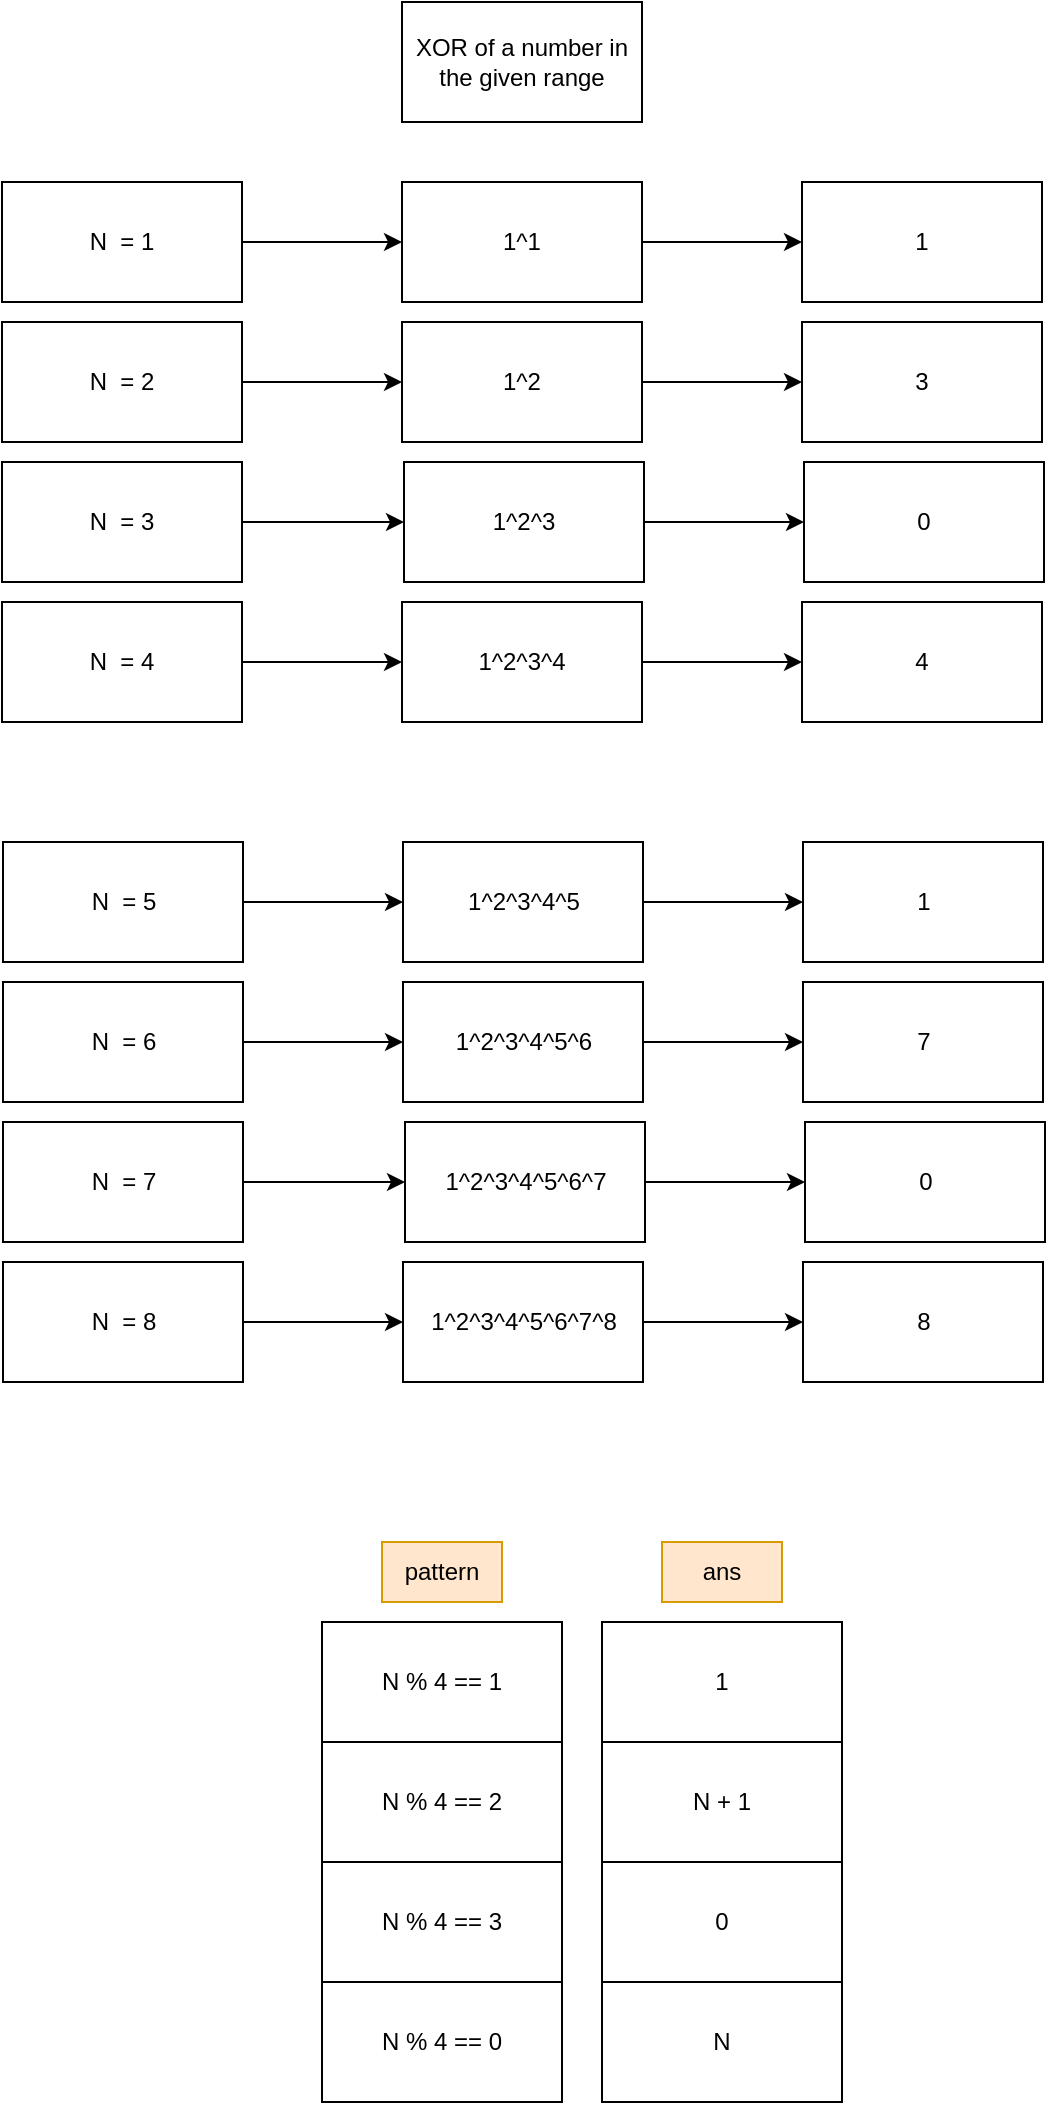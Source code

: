 <mxfile>
    <diagram id="XS59YdTxbsx3fTci_n91" name="Page-1">
        <mxGraphModel grid="1" page="1" gridSize="10" guides="1" tooltips="1" connect="1" arrows="1" fold="1" pageScale="1" pageWidth="827" pageHeight="1169" math="0" shadow="0">
            <root>
                <mxCell id="0"/>
                <mxCell id="1" parent="0"/>
                <mxCell id="2" value="XOR of a number in the given range" style="whiteSpace=wrap;html=1;" vertex="1" parent="1">
                    <mxGeometry x="300" y="20" width="120" height="60" as="geometry"/>
                </mxCell>
                <mxCell id="5" value="" style="edgeStyle=none;html=1;" edge="1" parent="1" source="3" target="4">
                    <mxGeometry relative="1" as="geometry"/>
                </mxCell>
                <mxCell id="3" value="N&amp;nbsp; = 1" style="whiteSpace=wrap;html=1;" vertex="1" parent="1">
                    <mxGeometry x="100" y="110" width="120" height="60" as="geometry"/>
                </mxCell>
                <mxCell id="28" value="" style="edgeStyle=none;html=1;" edge="1" parent="1" source="4" target="27">
                    <mxGeometry relative="1" as="geometry"/>
                </mxCell>
                <mxCell id="4" value="1^1" style="whiteSpace=wrap;html=1;" vertex="1" parent="1">
                    <mxGeometry x="300" y="110" width="120" height="60" as="geometry"/>
                </mxCell>
                <mxCell id="6" value="" style="edgeStyle=none;html=1;" edge="1" source="7" target="8" parent="1">
                    <mxGeometry relative="1" as="geometry"/>
                </mxCell>
                <mxCell id="7" value="N&amp;nbsp; = 2" style="whiteSpace=wrap;html=1;" vertex="1" parent="1">
                    <mxGeometry x="100" y="180" width="120" height="60" as="geometry"/>
                </mxCell>
                <mxCell id="30" value="" style="edgeStyle=none;html=1;" edge="1" parent="1" source="8" target="29">
                    <mxGeometry relative="1" as="geometry"/>
                </mxCell>
                <mxCell id="8" value="1^2" style="whiteSpace=wrap;html=1;" vertex="1" parent="1">
                    <mxGeometry x="300" y="180" width="120" height="60" as="geometry"/>
                </mxCell>
                <mxCell id="9" value="" style="edgeStyle=none;html=1;" edge="1" source="10" target="11" parent="1">
                    <mxGeometry relative="1" as="geometry"/>
                </mxCell>
                <mxCell id="10" value="N&amp;nbsp; = 3" style="whiteSpace=wrap;html=1;" vertex="1" parent="1">
                    <mxGeometry x="100" y="250" width="120" height="60" as="geometry"/>
                </mxCell>
                <mxCell id="32" value="" style="edgeStyle=none;html=1;" edge="1" parent="1" source="11" target="31">
                    <mxGeometry relative="1" as="geometry"/>
                </mxCell>
                <mxCell id="11" value="&lt;span style=&quot;color: rgb(0, 0, 0);&quot;&gt;1^2^3&lt;/span&gt;" style="whiteSpace=wrap;html=1;" vertex="1" parent="1">
                    <mxGeometry x="301" y="250" width="120" height="60" as="geometry"/>
                </mxCell>
                <mxCell id="12" value="" style="edgeStyle=none;html=1;" edge="1" source="13" target="14" parent="1">
                    <mxGeometry relative="1" as="geometry"/>
                </mxCell>
                <mxCell id="13" value="N&amp;nbsp; = 4" style="whiteSpace=wrap;html=1;" vertex="1" parent="1">
                    <mxGeometry x="100" y="320" width="120" height="60" as="geometry"/>
                </mxCell>
                <mxCell id="34" value="" style="edgeStyle=none;html=1;" edge="1" parent="1" source="14" target="33">
                    <mxGeometry relative="1" as="geometry"/>
                </mxCell>
                <mxCell id="14" value="&lt;span style=&quot;color: rgb(0, 0, 0);&quot;&gt;1^2^3^4&lt;/span&gt;" style="whiteSpace=wrap;html=1;" vertex="1" parent="1">
                    <mxGeometry x="300" y="320" width="120" height="60" as="geometry"/>
                </mxCell>
                <mxCell id="27" value="1" style="whiteSpace=wrap;html=1;" vertex="1" parent="1">
                    <mxGeometry x="500" y="110" width="120" height="60" as="geometry"/>
                </mxCell>
                <mxCell id="29" value="3" style="whiteSpace=wrap;html=1;" vertex="1" parent="1">
                    <mxGeometry x="500" y="180" width="120" height="60" as="geometry"/>
                </mxCell>
                <mxCell id="31" value="0" style="whiteSpace=wrap;html=1;" vertex="1" parent="1">
                    <mxGeometry x="501" y="250" width="120" height="60" as="geometry"/>
                </mxCell>
                <mxCell id="33" value="4" style="whiteSpace=wrap;html=1;" vertex="1" parent="1">
                    <mxGeometry x="500" y="320" width="120" height="60" as="geometry"/>
                </mxCell>
                <mxCell id="35" value="" style="edgeStyle=none;html=1;" edge="1" source="36" target="38" parent="1">
                    <mxGeometry relative="1" as="geometry"/>
                </mxCell>
                <mxCell id="36" value="N&amp;nbsp; = 5" style="whiteSpace=wrap;html=1;" vertex="1" parent="1">
                    <mxGeometry x="100.5" y="440" width="120" height="60" as="geometry"/>
                </mxCell>
                <mxCell id="37" value="" style="edgeStyle=none;html=1;" edge="1" source="38" target="51" parent="1">
                    <mxGeometry relative="1" as="geometry"/>
                </mxCell>
                <mxCell id="38" value="&lt;span style=&quot;color: rgb(0, 0, 0);&quot;&gt;1^2^3^4^5&lt;/span&gt;" style="whiteSpace=wrap;html=1;" vertex="1" parent="1">
                    <mxGeometry x="300.5" y="440" width="120" height="60" as="geometry"/>
                </mxCell>
                <mxCell id="39" value="" style="edgeStyle=none;html=1;" edge="1" source="40" target="42" parent="1">
                    <mxGeometry relative="1" as="geometry"/>
                </mxCell>
                <mxCell id="40" value="N&amp;nbsp; = 6" style="whiteSpace=wrap;html=1;" vertex="1" parent="1">
                    <mxGeometry x="100.5" y="510" width="120" height="60" as="geometry"/>
                </mxCell>
                <mxCell id="41" value="" style="edgeStyle=none;html=1;" edge="1" source="42" target="52" parent="1">
                    <mxGeometry relative="1" as="geometry"/>
                </mxCell>
                <mxCell id="42" value="&lt;span style=&quot;color: rgb(0, 0, 0);&quot;&gt;1^2^3^4^5^6&lt;/span&gt;" style="whiteSpace=wrap;html=1;" vertex="1" parent="1">
                    <mxGeometry x="300.5" y="510" width="120" height="60" as="geometry"/>
                </mxCell>
                <mxCell id="43" value="" style="edgeStyle=none;html=1;" edge="1" source="44" target="46" parent="1">
                    <mxGeometry relative="1" as="geometry"/>
                </mxCell>
                <mxCell id="44" value="N&amp;nbsp; = 7" style="whiteSpace=wrap;html=1;" vertex="1" parent="1">
                    <mxGeometry x="100.5" y="580" width="120" height="60" as="geometry"/>
                </mxCell>
                <mxCell id="45" value="" style="edgeStyle=none;html=1;" edge="1" source="46" target="53" parent="1">
                    <mxGeometry relative="1" as="geometry"/>
                </mxCell>
                <mxCell id="46" value="&lt;span style=&quot;color: rgb(0, 0, 0);&quot;&gt;1^2^3^4^5^6^7&lt;/span&gt;" style="whiteSpace=wrap;html=1;" vertex="1" parent="1">
                    <mxGeometry x="301.5" y="580" width="120" height="60" as="geometry"/>
                </mxCell>
                <mxCell id="47" value="" style="edgeStyle=none;html=1;" edge="1" source="48" target="50" parent="1">
                    <mxGeometry relative="1" as="geometry"/>
                </mxCell>
                <mxCell id="48" value="N&amp;nbsp; = 8" style="whiteSpace=wrap;html=1;" vertex="1" parent="1">
                    <mxGeometry x="100.5" y="650" width="120" height="60" as="geometry"/>
                </mxCell>
                <mxCell id="49" value="" style="edgeStyle=none;html=1;" edge="1" source="50" target="54" parent="1">
                    <mxGeometry relative="1" as="geometry"/>
                </mxCell>
                <mxCell id="50" value="&lt;span style=&quot;color: rgb(0, 0, 0);&quot;&gt;1^2^3^4^5^6^7^8&lt;/span&gt;" style="whiteSpace=wrap;html=1;" vertex="1" parent="1">
                    <mxGeometry x="300.5" y="650" width="120" height="60" as="geometry"/>
                </mxCell>
                <mxCell id="51" value="1" style="whiteSpace=wrap;html=1;" vertex="1" parent="1">
                    <mxGeometry x="500.5" y="440" width="120" height="60" as="geometry"/>
                </mxCell>
                <mxCell id="52" value="7" style="whiteSpace=wrap;html=1;" vertex="1" parent="1">
                    <mxGeometry x="500.5" y="510" width="120" height="60" as="geometry"/>
                </mxCell>
                <mxCell id="53" value="0" style="whiteSpace=wrap;html=1;" vertex="1" parent="1">
                    <mxGeometry x="501.5" y="580" width="120" height="60" as="geometry"/>
                </mxCell>
                <mxCell id="54" value="8" style="whiteSpace=wrap;html=1;" vertex="1" parent="1">
                    <mxGeometry x="500.5" y="650" width="120" height="60" as="geometry"/>
                </mxCell>
                <mxCell id="56" value="pattern" style="text;strokeColor=#d79b00;align=center;fillColor=#ffe6cc;html=1;verticalAlign=middle;whiteSpace=wrap;rounded=0;" vertex="1" parent="1">
                    <mxGeometry x="290" y="790" width="60" height="30" as="geometry"/>
                </mxCell>
                <mxCell id="57" value="N % 4 == 1" style="whiteSpace=wrap;html=1;" vertex="1" parent="1">
                    <mxGeometry x="260" y="830" width="120" height="60" as="geometry"/>
                </mxCell>
                <mxCell id="58" value="N % 4 == 2" style="whiteSpace=wrap;html=1;" vertex="1" parent="1">
                    <mxGeometry x="260" y="890" width="120" height="60" as="geometry"/>
                </mxCell>
                <mxCell id="59" value="N % 4 == 3" style="whiteSpace=wrap;html=1;" vertex="1" parent="1">
                    <mxGeometry x="260" y="950" width="120" height="60" as="geometry"/>
                </mxCell>
                <mxCell id="60" value="N % 4 == 0" style="whiteSpace=wrap;html=1;" vertex="1" parent="1">
                    <mxGeometry x="260" y="1010" width="120" height="60" as="geometry"/>
                </mxCell>
                <mxCell id="61" value="1" style="whiteSpace=wrap;html=1;" vertex="1" parent="1">
                    <mxGeometry x="400" y="830" width="120" height="60" as="geometry"/>
                </mxCell>
                <mxCell id="62" value="N + 1" style="whiteSpace=wrap;html=1;" vertex="1" parent="1">
                    <mxGeometry x="400" y="890" width="120" height="60" as="geometry"/>
                </mxCell>
                <mxCell id="63" value="0" style="whiteSpace=wrap;html=1;" vertex="1" parent="1">
                    <mxGeometry x="400" y="950" width="120" height="60" as="geometry"/>
                </mxCell>
                <mxCell id="64" value="N" style="whiteSpace=wrap;html=1;" vertex="1" parent="1">
                    <mxGeometry x="400" y="1010" width="120" height="60" as="geometry"/>
                </mxCell>
                <mxCell id="65" value="ans" style="text;strokeColor=#d79b00;align=center;fillColor=#ffe6cc;html=1;verticalAlign=middle;whiteSpace=wrap;rounded=0;" vertex="1" parent="1">
                    <mxGeometry x="430" y="790" width="60" height="30" as="geometry"/>
                </mxCell>
            </root>
        </mxGraphModel>
    </diagram>
    <diagram id="GxXKzMF7hcvf8y5Csiys" name="XOR_of_range">
        <mxGraphModel dx="1146" dy="800" grid="1" gridSize="10" guides="1" tooltips="1" connect="1" arrows="1" fold="1" page="1" pageScale="1" pageWidth="827" pageHeight="1169" math="0" shadow="0">
            <root>
                <mxCell id="0"/>
                <mxCell id="1" parent="0"/>
                <mxCell id="G4GAlEcWtVIdyNzaZT3Y-14" value="" style="edgeStyle=none;html=1;" edge="1" parent="1" source="G4GAlEcWtVIdyNzaZT3Y-1" target="G4GAlEcWtVIdyNzaZT3Y-13">
                    <mxGeometry relative="1" as="geometry"/>
                </mxCell>
                <mxCell id="G4GAlEcWtVIdyNzaZT3Y-1" value="XOR of a number in the given range" style="whiteSpace=wrap;html=1;" vertex="1" parent="1">
                    <mxGeometry x="440" y="10" width="120" height="60" as="geometry"/>
                </mxCell>
                <mxCell id="G4GAlEcWtVIdyNzaZT3Y-4" value="" style="edgeStyle=none;html=1;" edge="1" parent="1" source="G4GAlEcWtVIdyNzaZT3Y-2" target="G4GAlEcWtVIdyNzaZT3Y-3">
                    <mxGeometry relative="1" as="geometry"/>
                </mxCell>
                <mxCell id="G4GAlEcWtVIdyNzaZT3Y-8" value="" style="edgeStyle=none;html=1;" edge="1" parent="1" source="G4GAlEcWtVIdyNzaZT3Y-2" target="G4GAlEcWtVIdyNzaZT3Y-7">
                    <mxGeometry relative="1" as="geometry"/>
                </mxCell>
                <mxCell id="G4GAlEcWtVIdyNzaZT3Y-2" value="L = 4 ; R = 7" style="whiteSpace=wrap;html=1;" vertex="1" parent="1">
                    <mxGeometry x="130" y="120" width="120" height="60" as="geometry"/>
                </mxCell>
                <mxCell id="G4GAlEcWtVIdyNzaZT3Y-10" value="" style="edgeStyle=none;html=1;" edge="1" parent="1" source="G4GAlEcWtVIdyNzaZT3Y-3" target="G4GAlEcWtVIdyNzaZT3Y-9">
                    <mxGeometry relative="1" as="geometry"/>
                </mxCell>
                <mxCell id="G4GAlEcWtVIdyNzaZT3Y-3" value="XOR of range to 3" style="whiteSpace=wrap;html=1;" vertex="1" parent="1">
                    <mxGeometry x="130" y="260" width="120" height="60" as="geometry"/>
                </mxCell>
                <mxCell id="G4GAlEcWtVIdyNzaZT3Y-16" value="" style="edgeStyle=none;html=1;" edge="1" parent="1" source="G4GAlEcWtVIdyNzaZT3Y-7" target="G4GAlEcWtVIdyNzaZT3Y-15">
                    <mxGeometry relative="1" as="geometry"/>
                </mxCell>
                <mxCell id="G4GAlEcWtVIdyNzaZT3Y-7" value="XOR of range to 7" style="whiteSpace=wrap;html=1;" vertex="1" parent="1">
                    <mxGeometry x="400" y="120" width="120" height="60" as="geometry"/>
                </mxCell>
                <mxCell id="G4GAlEcWtVIdyNzaZT3Y-17" value="" style="edgeStyle=none;html=1;" edge="1" parent="1" source="G4GAlEcWtVIdyNzaZT3Y-9" target="G4GAlEcWtVIdyNzaZT3Y-15">
                    <mxGeometry relative="1" as="geometry"/>
                </mxCell>
                <mxCell id="G4GAlEcWtVIdyNzaZT3Y-18" value="Doing XOR of both" style="edgeLabel;html=1;align=center;verticalAlign=middle;resizable=0;points=[];" vertex="1" connectable="0" parent="G4GAlEcWtVIdyNzaZT3Y-17">
                    <mxGeometry x="0.117" y="1" relative="1" as="geometry">
                        <mxPoint as="offset"/>
                    </mxGeometry>
                </mxCell>
                <mxCell id="G4GAlEcWtVIdyNzaZT3Y-9" value="1^2^3" style="whiteSpace=wrap;html=1;" vertex="1" parent="1">
                    <mxGeometry x="130" y="400" width="120" height="60" as="geometry"/>
                </mxCell>
                <mxCell id="G4GAlEcWtVIdyNzaZT3Y-12" value="" style="edgeStyle=none;html=1;" edge="1" parent="1" source="G4GAlEcWtVIdyNzaZT3Y-11" target="G4GAlEcWtVIdyNzaZT3Y-1">
                    <mxGeometry relative="1" as="geometry"/>
                </mxCell>
                <mxCell id="G4GAlEcWtVIdyNzaZT3Y-11" value="L = 4 ; R = 7" style="whiteSpace=wrap;html=1;" vertex="1" parent="1">
                    <mxGeometry x="260" y="10" width="120" height="60" as="geometry"/>
                </mxCell>
                <mxCell id="G4GAlEcWtVIdyNzaZT3Y-13" value="4 ^5^6^7" style="whiteSpace=wrap;html=1;" vertex="1" parent="1">
                    <mxGeometry x="640" y="10" width="120" height="60" as="geometry"/>
                </mxCell>
                <mxCell id="G4GAlEcWtVIdyNzaZT3Y-20" value="" style="edgeStyle=none;html=1;" edge="1" parent="1" source="G4GAlEcWtVIdyNzaZT3Y-15" target="G4GAlEcWtVIdyNzaZT3Y-19">
                    <mxGeometry relative="1" as="geometry"/>
                </mxCell>
                <mxCell id="G4GAlEcWtVIdyNzaZT3Y-15" value="1^2^3^4^5^6^7" style="whiteSpace=wrap;html=1;" vertex="1" parent="1">
                    <mxGeometry x="400" y="400" width="120" height="60" as="geometry"/>
                </mxCell>
                <mxCell id="G4GAlEcWtVIdyNzaZT3Y-19" value="4^5^6^7" style="whiteSpace=wrap;html=1;" vertex="1" parent="1">
                    <mxGeometry x="600" y="400" width="120" height="60" as="geometry"/>
                </mxCell>
            </root>
        </mxGraphModel>
    </diagram>
</mxfile>